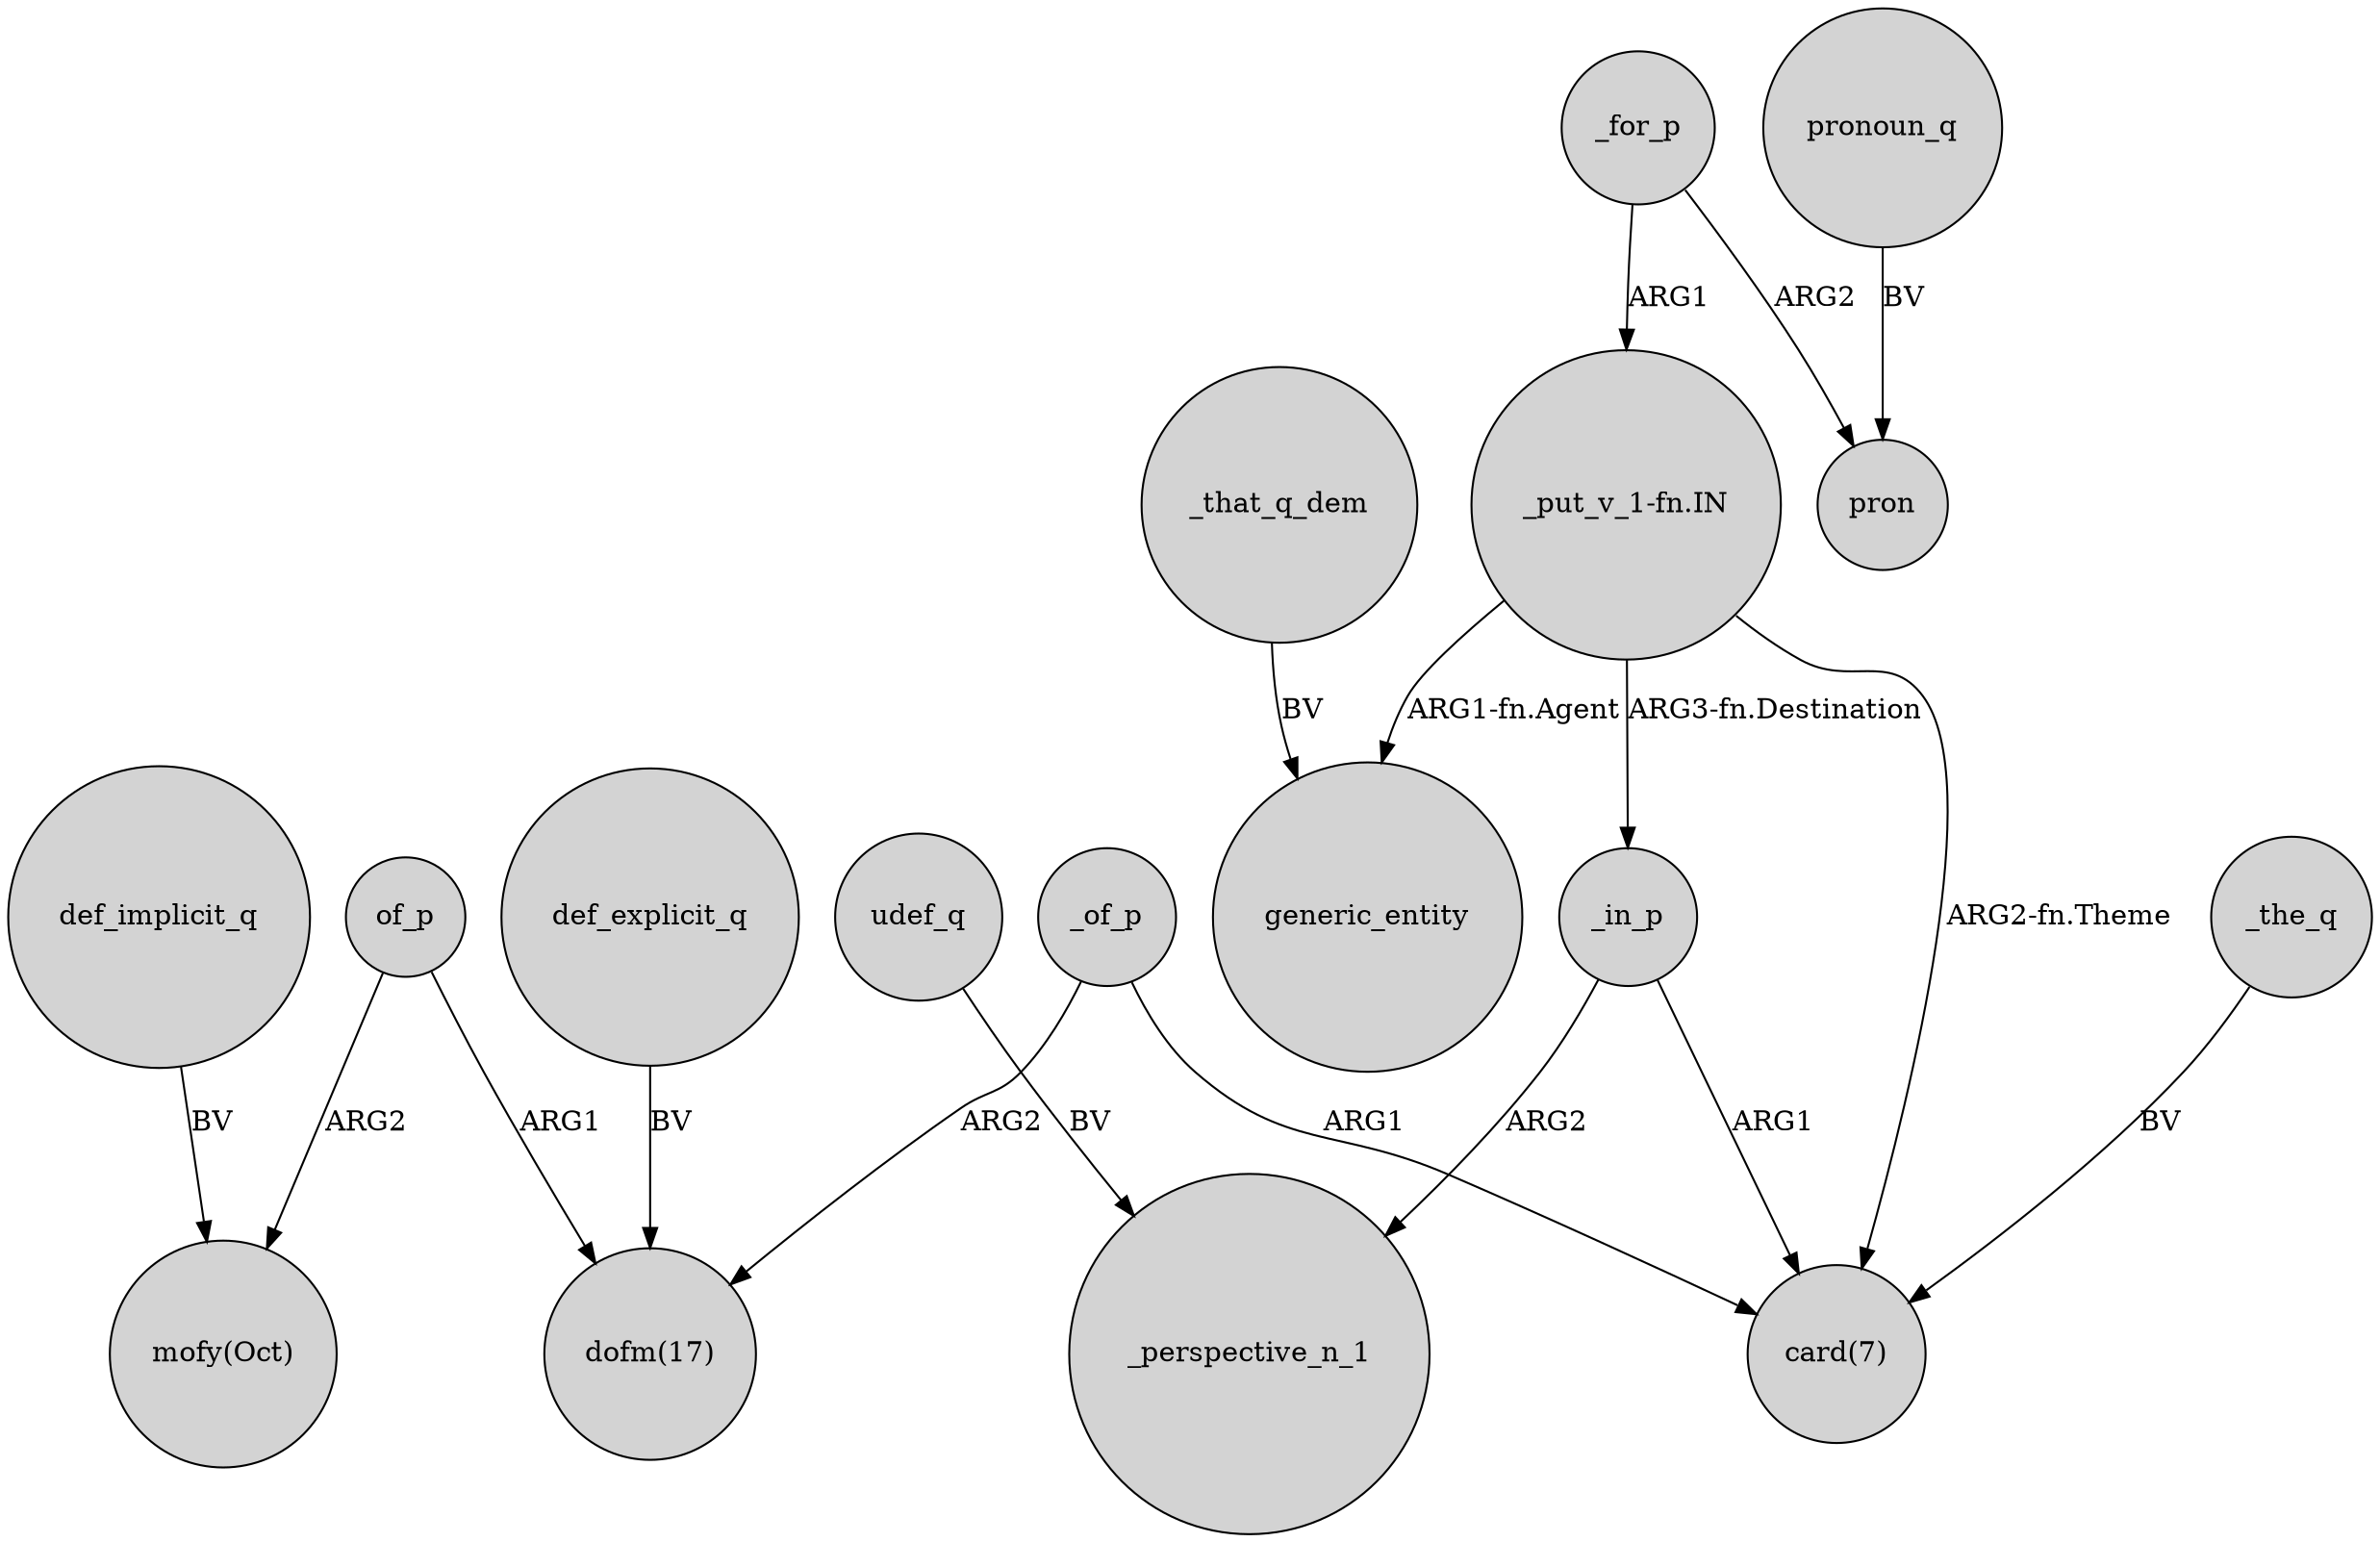 digraph {
	node [shape=circle style=filled]
	"_put_v_1-fn.IN" -> _in_p [label="ARG3-fn.Destination"]
	udef_q -> _perspective_n_1 [label=BV]
	"_put_v_1-fn.IN" -> generic_entity [label="ARG1-fn.Agent"]
	of_p -> "dofm(17)" [label=ARG1]
	of_p -> "mofy(Oct)" [label=ARG2]
	_of_p -> "dofm(17)" [label=ARG2]
	_for_p -> pron [label=ARG2]
	_the_q -> "card(7)" [label=BV]
	def_implicit_q -> "mofy(Oct)" [label=BV]
	_for_p -> "_put_v_1-fn.IN" [label=ARG1]
	_in_p -> "card(7)" [label=ARG1]
	_that_q_dem -> generic_entity [label=BV]
	_in_p -> _perspective_n_1 [label=ARG2]
	def_explicit_q -> "dofm(17)" [label=BV]
	_of_p -> "card(7)" [label=ARG1]
	"_put_v_1-fn.IN" -> "card(7)" [label="ARG2-fn.Theme"]
	pronoun_q -> pron [label=BV]
}
